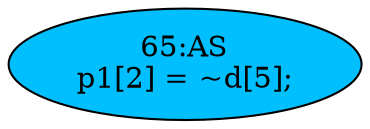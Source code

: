 strict digraph "" {
	node [label="\N"];
	"65:AS"	 [ast="<pyverilog.vparser.ast.Assign object at 0x7fee23154750>",
		def_var="['p1']",
		fillcolor=deepskyblue,
		label="65:AS
p1[2] = ~d[5];",
		statements="[]",
		style=filled,
		typ=Assign,
		use_var="['d']"];
}
